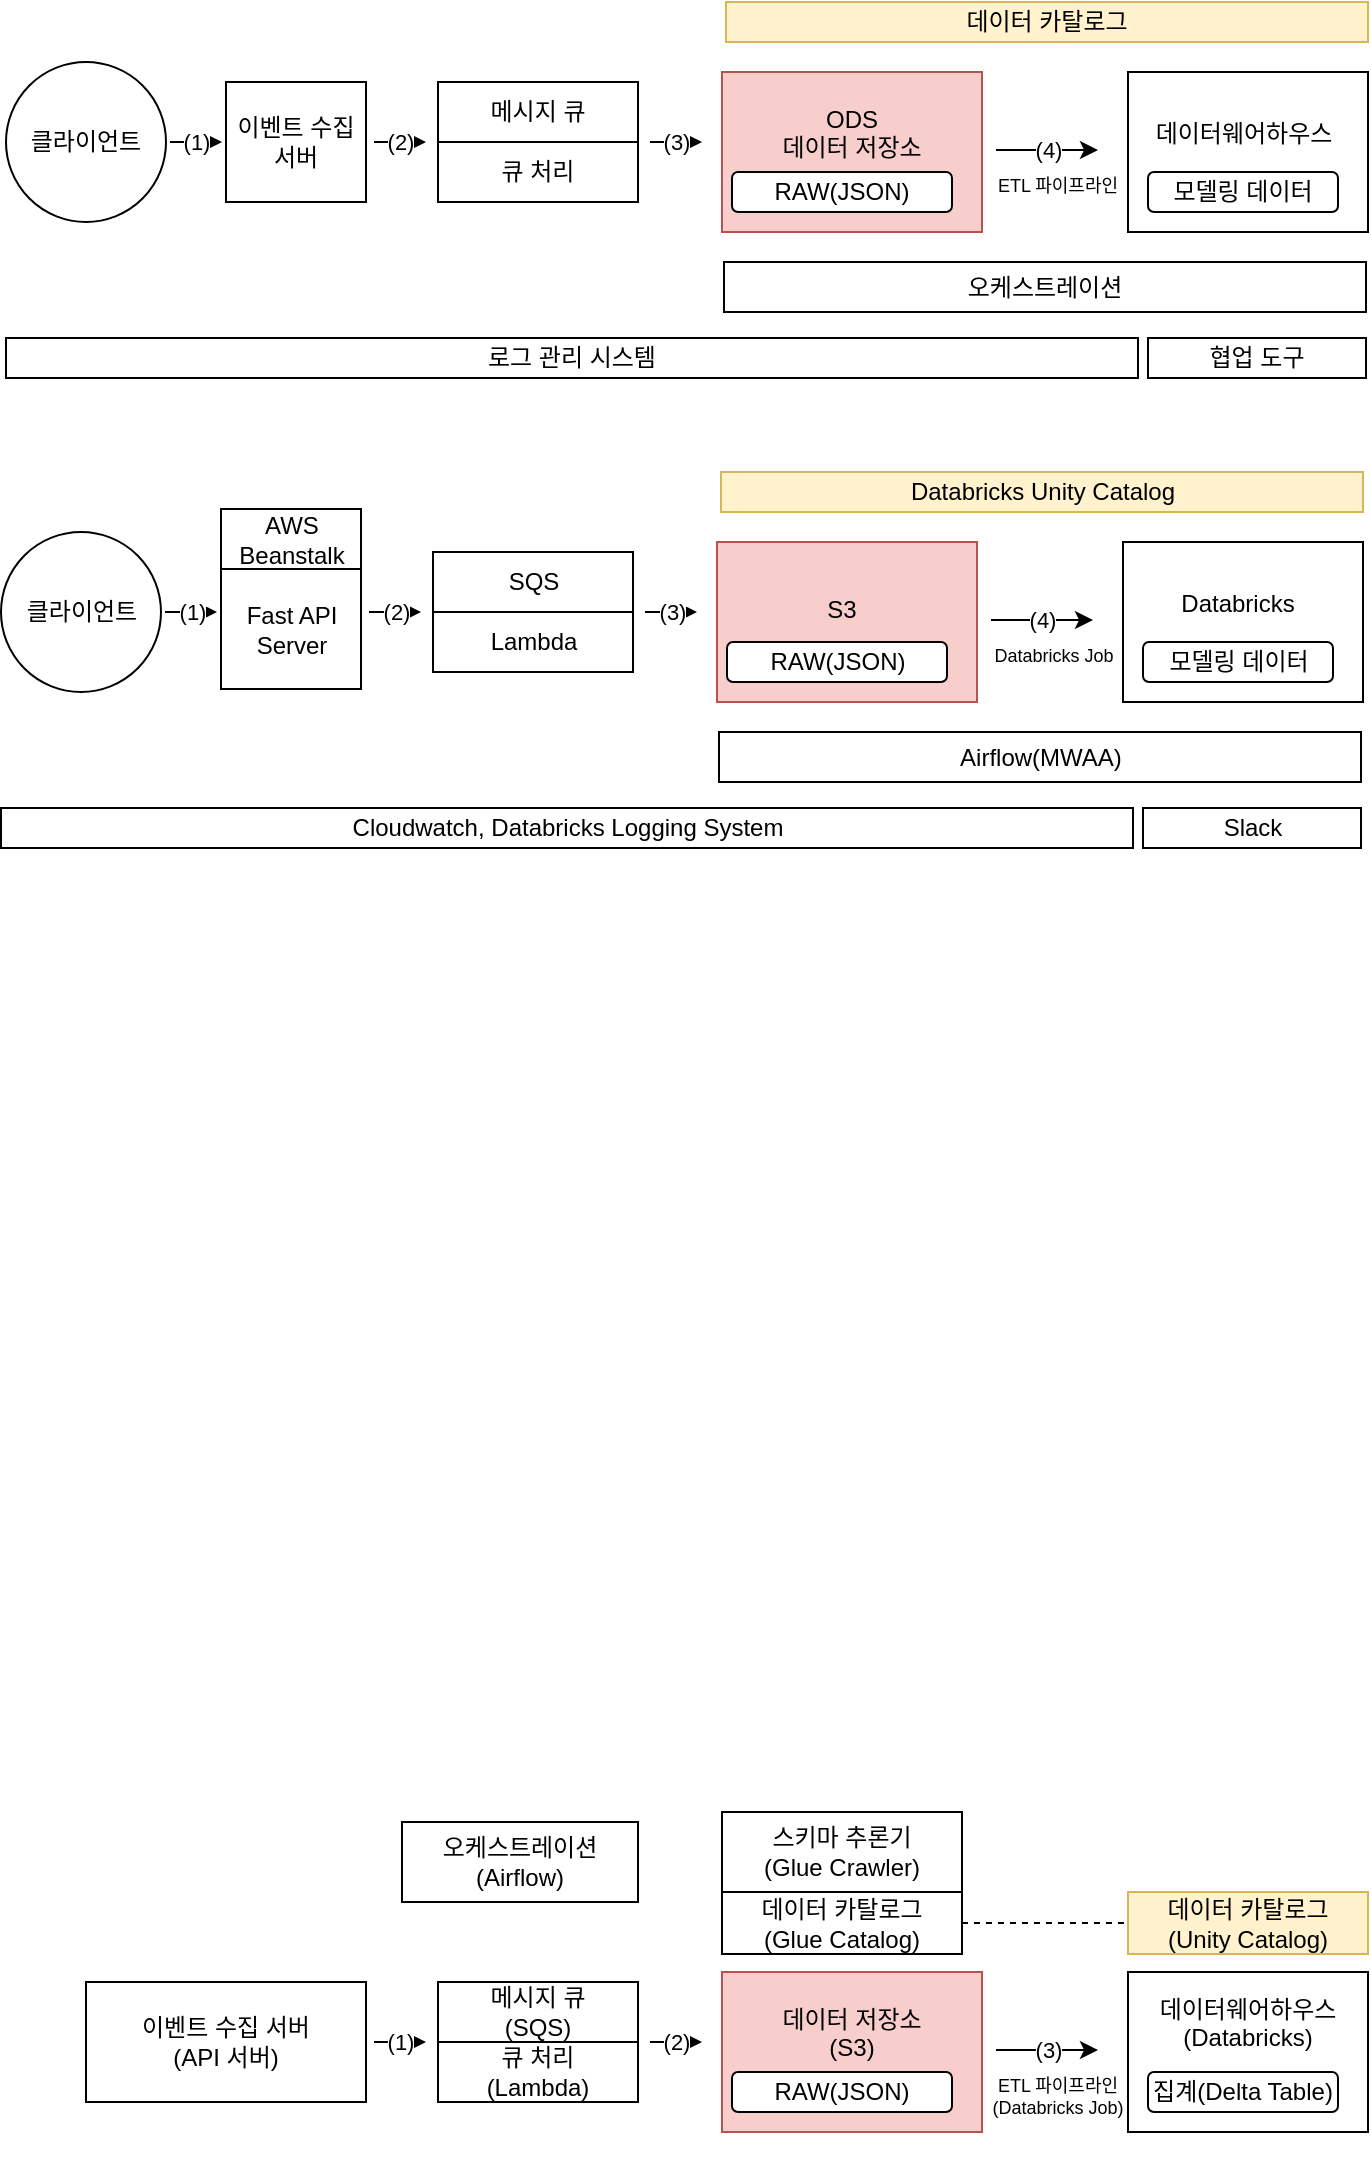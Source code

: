 <mxfile version="26.2.14">
  <diagram name="페이지-1" id="4-Lb67SdzFMOUYUuRfFv">
    <mxGraphModel dx="1762" dy="552" grid="1" gridSize="10" guides="1" tooltips="1" connect="1" arrows="1" fold="1" page="1" pageScale="1" pageWidth="827" pageHeight="1169" math="0" shadow="0">
      <root>
        <mxCell id="0" />
        <mxCell id="1" parent="0" />
        <mxCell id="h7YVWrTTgNY-4MRIAwYg-28" value="(1)" style="edgeStyle=orthogonalEdgeStyle;rounded=0;orthogonalLoop=1;jettySize=auto;html=1;" parent="1" edge="1">
          <mxGeometry relative="1" as="geometry">
            <mxPoint x="160" y="1095" as="targetPoint" />
            <mxPoint x="134" y="1095" as="sourcePoint" />
          </mxGeometry>
        </mxCell>
        <mxCell id="h7YVWrTTgNY-4MRIAwYg-1" value="&lt;div&gt;이벤트 수집 서버&lt;/div&gt;&lt;div&gt;(API 서버)&lt;/div&gt;" style="rounded=0;whiteSpace=wrap;html=1;" parent="1" vertex="1">
          <mxGeometry x="-10" y="1065" width="140" height="60" as="geometry" />
        </mxCell>
        <mxCell id="h7YVWrTTgNY-4MRIAwYg-2" value="메시지 큐&lt;br&gt;(SQS)" style="rounded=0;whiteSpace=wrap;html=1;" parent="1" vertex="1">
          <mxGeometry x="166" y="1065" width="100" height="30" as="geometry" />
        </mxCell>
        <mxCell id="h7YVWrTTgNY-4MRIAwYg-3" value="&lt;div&gt;큐 처리&lt;/div&gt;&lt;div&gt;(Lambda)&lt;/div&gt;" style="rounded=0;whiteSpace=wrap;html=1;" parent="1" vertex="1">
          <mxGeometry x="166" y="1095" width="100" height="30" as="geometry" />
        </mxCell>
        <mxCell id="h7YVWrTTgNY-4MRIAwYg-4" value="" style="rounded=0;whiteSpace=wrap;html=1;fillColor=#f8cecc;strokeColor=#b85450;" parent="1" vertex="1">
          <mxGeometry x="308" y="1060" width="130" height="80" as="geometry" />
        </mxCell>
        <mxCell id="h7YVWrTTgNY-4MRIAwYg-5" value="&lt;div&gt;데이터 카탈로그&lt;br&gt;(Unity Catalog)&lt;/div&gt;" style="rounded=0;whiteSpace=wrap;html=1;fillColor=#fff2cc;strokeColor=#d6b656;" parent="1" vertex="1">
          <mxGeometry x="511" y="1020" width="120" height="31" as="geometry" />
        </mxCell>
        <mxCell id="h7YVWrTTgNY-4MRIAwYg-8" value="&lt;div&gt;오케스트레이션&lt;/div&gt;&lt;div&gt;(Airflow)&lt;/div&gt;" style="rounded=0;whiteSpace=wrap;html=1;" parent="1" vertex="1">
          <mxGeometry x="148" y="985" width="118" height="40" as="geometry" />
        </mxCell>
        <mxCell id="h7YVWrTTgNY-4MRIAwYg-9" value="" style="rounded=0;whiteSpace=wrap;html=1;" parent="1" vertex="1">
          <mxGeometry x="511" y="1060" width="120" height="80" as="geometry" />
        </mxCell>
        <mxCell id="h7YVWrTTgNY-4MRIAwYg-10" value="&lt;div&gt;스키마 추론기&lt;/div&gt;&lt;div&gt;(Glue Crawler)&lt;/div&gt;" style="rounded=0;whiteSpace=wrap;html=1;" parent="1" vertex="1">
          <mxGeometry x="308" y="980" width="120" height="40" as="geometry" />
        </mxCell>
        <mxCell id="h7YVWrTTgNY-4MRIAwYg-11" value="RAW(JSON)" style="rounded=1;whiteSpace=wrap;html=1;" parent="1" vertex="1">
          <mxGeometry x="313" y="1110" width="110" height="20" as="geometry" />
        </mxCell>
        <mxCell id="h7YVWrTTgNY-4MRIAwYg-12" value="집계(Delta Table)" style="rounded=1;whiteSpace=wrap;html=1;" parent="1" vertex="1">
          <mxGeometry x="521" y="1110" width="95" height="20" as="geometry" />
        </mxCell>
        <mxCell id="h7YVWrTTgNY-4MRIAwYg-22" value="&lt;div&gt;데이터 저장소&lt;/div&gt;&lt;div&gt;(S3)&lt;/div&gt;" style="text;whiteSpace=wrap;html=1;align=center;" parent="1" vertex="1">
          <mxGeometry x="323" y="1070" width="100" height="50" as="geometry" />
        </mxCell>
        <mxCell id="h7YVWrTTgNY-4MRIAwYg-24" style="edgeStyle=orthogonalEdgeStyle;rounded=0;orthogonalLoop=1;jettySize=auto;html=1;endArrow=none;startFill=0;dashed=1;" parent="1" source="h7YVWrTTgNY-4MRIAwYg-23" target="h7YVWrTTgNY-4MRIAwYg-5" edge="1">
          <mxGeometry relative="1" as="geometry" />
        </mxCell>
        <mxCell id="h7YVWrTTgNY-4MRIAwYg-23" value="&lt;div&gt;데이터 카탈로그&lt;br&gt;(Glue Catalog)&lt;/div&gt;" style="rounded=0;whiteSpace=wrap;html=1;" parent="1" vertex="1">
          <mxGeometry x="308" y="1020" width="120" height="31" as="geometry" />
        </mxCell>
        <mxCell id="h7YVWrTTgNY-4MRIAwYg-25" value="&lt;div&gt;데이터웨어하우스&lt;/div&gt;&lt;div&gt;(Databricks)&lt;/div&gt;" style="text;whiteSpace=wrap;html=1;align=center;" parent="1" vertex="1">
          <mxGeometry x="511" y="1065" width="120" height="50" as="geometry" />
        </mxCell>
        <mxCell id="h7YVWrTTgNY-4MRIAwYg-29" value="(2)" style="edgeStyle=orthogonalEdgeStyle;rounded=0;orthogonalLoop=1;jettySize=auto;html=1;" parent="1" edge="1">
          <mxGeometry relative="1" as="geometry">
            <mxPoint x="298" y="1095" as="targetPoint" />
            <mxPoint x="272" y="1095" as="sourcePoint" />
          </mxGeometry>
        </mxCell>
        <mxCell id="h7YVWrTTgNY-4MRIAwYg-30" value="(3)" style="edgeStyle=orthogonalEdgeStyle;rounded=0;orthogonalLoop=1;jettySize=auto;html=1;" parent="1" edge="1">
          <mxGeometry relative="1" as="geometry">
            <mxPoint x="496" y="1099" as="targetPoint" />
            <mxPoint x="445" y="1099" as="sourcePoint" />
          </mxGeometry>
        </mxCell>
        <mxCell id="h7YVWrTTgNY-4MRIAwYg-31" value="&lt;div&gt;ETL 파이프라인&lt;/div&gt;&lt;div&gt;(Databricks Job)&lt;/div&gt;" style="text;whiteSpace=wrap;html=1;fontSize=9;align=center;" parent="1" vertex="1">
          <mxGeometry x="416" y="1105" width="120" height="50" as="geometry" />
        </mxCell>
        <mxCell id="barxhps7K2m4HXtRd0EN-1" value="(2)" style="edgeStyle=orthogonalEdgeStyle;rounded=0;orthogonalLoop=1;jettySize=auto;html=1;" edge="1" parent="1">
          <mxGeometry relative="1" as="geometry">
            <mxPoint x="160" y="145" as="targetPoint" />
            <mxPoint x="134" y="145" as="sourcePoint" />
          </mxGeometry>
        </mxCell>
        <mxCell id="barxhps7K2m4HXtRd0EN-2" value="&lt;div&gt;이벤트 수집 서버&lt;/div&gt;" style="rounded=0;whiteSpace=wrap;html=1;" vertex="1" parent="1">
          <mxGeometry x="60" y="115" width="70" height="60" as="geometry" />
        </mxCell>
        <mxCell id="barxhps7K2m4HXtRd0EN-3" value="메시지 큐" style="rounded=0;whiteSpace=wrap;html=1;" vertex="1" parent="1">
          <mxGeometry x="166" y="115" width="100" height="30" as="geometry" />
        </mxCell>
        <mxCell id="barxhps7K2m4HXtRd0EN-4" value="&lt;div&gt;큐 처리&lt;/div&gt;" style="rounded=0;whiteSpace=wrap;html=1;" vertex="1" parent="1">
          <mxGeometry x="166" y="145" width="100" height="30" as="geometry" />
        </mxCell>
        <mxCell id="barxhps7K2m4HXtRd0EN-5" value="" style="rounded=0;whiteSpace=wrap;html=1;fillColor=#f8cecc;strokeColor=#b85450;" vertex="1" parent="1">
          <mxGeometry x="308" y="110" width="130" height="80" as="geometry" />
        </mxCell>
        <mxCell id="barxhps7K2m4HXtRd0EN-6" value="&lt;div&gt;데이터 카탈로그&lt;/div&gt;" style="rounded=0;whiteSpace=wrap;html=1;fillColor=#fff2cc;strokeColor=#d6b656;" vertex="1" parent="1">
          <mxGeometry x="310" y="75" width="321" height="20" as="geometry" />
        </mxCell>
        <mxCell id="barxhps7K2m4HXtRd0EN-7" value="&lt;div&gt;오케스트레이션&lt;/div&gt;" style="rounded=0;whiteSpace=wrap;html=1;" vertex="1" parent="1">
          <mxGeometry x="309" y="205" width="321" height="25" as="geometry" />
        </mxCell>
        <mxCell id="barxhps7K2m4HXtRd0EN-8" value="" style="rounded=0;whiteSpace=wrap;html=1;" vertex="1" parent="1">
          <mxGeometry x="511" y="110" width="120" height="80" as="geometry" />
        </mxCell>
        <mxCell id="barxhps7K2m4HXtRd0EN-10" value="RAW(JSON)" style="rounded=1;whiteSpace=wrap;html=1;" vertex="1" parent="1">
          <mxGeometry x="313" y="160" width="110" height="20" as="geometry" />
        </mxCell>
        <mxCell id="barxhps7K2m4HXtRd0EN-11" value="모델링 데이터" style="rounded=1;whiteSpace=wrap;html=1;" vertex="1" parent="1">
          <mxGeometry x="521" y="160" width="95" height="20" as="geometry" />
        </mxCell>
        <mxCell id="barxhps7K2m4HXtRd0EN-12" value="&lt;div&gt;ODS&lt;/div&gt;&lt;div&gt;데이터 저장소&lt;/div&gt;" style="text;whiteSpace=wrap;html=1;align=center;" vertex="1" parent="1">
          <mxGeometry x="323" y="120" width="100" height="50" as="geometry" />
        </mxCell>
        <mxCell id="barxhps7K2m4HXtRd0EN-15" value="&lt;div&gt;데이터웨어하우스&lt;/div&gt;" style="text;whiteSpace=wrap;html=1;align=center;" vertex="1" parent="1">
          <mxGeometry x="508.5" y="127" width="120" height="23" as="geometry" />
        </mxCell>
        <mxCell id="barxhps7K2m4HXtRd0EN-16" value="(3)" style="edgeStyle=orthogonalEdgeStyle;rounded=0;orthogonalLoop=1;jettySize=auto;html=1;" edge="1" parent="1">
          <mxGeometry relative="1" as="geometry">
            <mxPoint x="298" y="145" as="targetPoint" />
            <mxPoint x="272" y="145" as="sourcePoint" />
          </mxGeometry>
        </mxCell>
        <mxCell id="barxhps7K2m4HXtRd0EN-17" value="(4)" style="edgeStyle=orthogonalEdgeStyle;rounded=0;orthogonalLoop=1;jettySize=auto;html=1;" edge="1" parent="1">
          <mxGeometry relative="1" as="geometry">
            <mxPoint x="496" y="149" as="targetPoint" />
            <mxPoint x="445" y="149" as="sourcePoint" />
          </mxGeometry>
        </mxCell>
        <mxCell id="barxhps7K2m4HXtRd0EN-18" value="&lt;div&gt;ETL 파이프라인&lt;/div&gt;&lt;div&gt;&lt;br&gt;&lt;/div&gt;" style="text;whiteSpace=wrap;html=1;fontSize=9;align=center;" vertex="1" parent="1">
          <mxGeometry x="416" y="155" width="120" height="50" as="geometry" />
        </mxCell>
        <mxCell id="barxhps7K2m4HXtRd0EN-19" value="로그 관리 시스템" style="rounded=0;whiteSpace=wrap;html=1;" vertex="1" parent="1">
          <mxGeometry x="-50" y="243" width="566" height="20" as="geometry" />
        </mxCell>
        <mxCell id="barxhps7K2m4HXtRd0EN-20" value="협업 도구" style="rounded=0;whiteSpace=wrap;html=1;" vertex="1" parent="1">
          <mxGeometry x="521" y="243" width="109" height="20" as="geometry" />
        </mxCell>
        <mxCell id="barxhps7K2m4HXtRd0EN-21" value="클라이언트" style="ellipse;whiteSpace=wrap;html=1;aspect=fixed;" vertex="1" parent="1">
          <mxGeometry x="-50" y="105" width="80" height="80" as="geometry" />
        </mxCell>
        <mxCell id="barxhps7K2m4HXtRd0EN-23" value="(1)" style="edgeStyle=orthogonalEdgeStyle;rounded=0;orthogonalLoop=1;jettySize=auto;html=1;" edge="1" parent="1">
          <mxGeometry relative="1" as="geometry">
            <mxPoint x="58" y="145" as="targetPoint" />
            <mxPoint x="32" y="145" as="sourcePoint" />
          </mxGeometry>
        </mxCell>
        <mxCell id="barxhps7K2m4HXtRd0EN-28" value="(2)" style="edgeStyle=orthogonalEdgeStyle;rounded=0;orthogonalLoop=1;jettySize=auto;html=1;" edge="1" parent="1">
          <mxGeometry relative="1" as="geometry">
            <mxPoint x="157.5" y="380" as="targetPoint" />
            <mxPoint x="131.5" y="380" as="sourcePoint" />
          </mxGeometry>
        </mxCell>
        <mxCell id="barxhps7K2m4HXtRd0EN-29" value="&lt;div&gt;Fast API&lt;/div&gt;&lt;div&gt;Server&lt;/div&gt;" style="rounded=0;whiteSpace=wrap;html=1;" vertex="1" parent="1">
          <mxGeometry x="57.5" y="358.5" width="70" height="60" as="geometry" />
        </mxCell>
        <mxCell id="barxhps7K2m4HXtRd0EN-30" value="SQS" style="rounded=0;whiteSpace=wrap;html=1;" vertex="1" parent="1">
          <mxGeometry x="163.5" y="350" width="100" height="30" as="geometry" />
        </mxCell>
        <mxCell id="barxhps7K2m4HXtRd0EN-31" value="Lambda" style="rounded=0;whiteSpace=wrap;html=1;" vertex="1" parent="1">
          <mxGeometry x="163.5" y="380" width="100" height="30" as="geometry" />
        </mxCell>
        <mxCell id="barxhps7K2m4HXtRd0EN-32" value="" style="rounded=0;whiteSpace=wrap;html=1;fillColor=#f8cecc;strokeColor=#b85450;" vertex="1" parent="1">
          <mxGeometry x="305.5" y="345" width="130" height="80" as="geometry" />
        </mxCell>
        <mxCell id="barxhps7K2m4HXtRd0EN-33" value="Databricks Unity Catalog" style="rounded=0;whiteSpace=wrap;html=1;fillColor=#fff2cc;strokeColor=#d6b656;" vertex="1" parent="1">
          <mxGeometry x="307.5" y="310" width="321" height="20" as="geometry" />
        </mxCell>
        <mxCell id="barxhps7K2m4HXtRd0EN-34" value="Airflow(MWAA)" style="rounded=0;whiteSpace=wrap;html=1;" vertex="1" parent="1">
          <mxGeometry x="306.5" y="440" width="321" height="25" as="geometry" />
        </mxCell>
        <mxCell id="barxhps7K2m4HXtRd0EN-35" value="" style="rounded=0;whiteSpace=wrap;html=1;" vertex="1" parent="1">
          <mxGeometry x="508.5" y="345" width="120" height="80" as="geometry" />
        </mxCell>
        <mxCell id="barxhps7K2m4HXtRd0EN-36" value="RAW(JSON)" style="rounded=1;whiteSpace=wrap;html=1;" vertex="1" parent="1">
          <mxGeometry x="310.5" y="395" width="110" height="20" as="geometry" />
        </mxCell>
        <mxCell id="barxhps7K2m4HXtRd0EN-37" value="모델링 데이터" style="rounded=1;whiteSpace=wrap;html=1;" vertex="1" parent="1">
          <mxGeometry x="518.5" y="395" width="95" height="20" as="geometry" />
        </mxCell>
        <mxCell id="barxhps7K2m4HXtRd0EN-38" value="S3" style="text;whiteSpace=wrap;html=1;align=center;" vertex="1" parent="1">
          <mxGeometry x="318" y="365" width="100" height="50" as="geometry" />
        </mxCell>
        <mxCell id="barxhps7K2m4HXtRd0EN-39" value="Databricks" style="text;whiteSpace=wrap;html=1;align=center;" vertex="1" parent="1">
          <mxGeometry x="506" y="362" width="120" height="23" as="geometry" />
        </mxCell>
        <mxCell id="barxhps7K2m4HXtRd0EN-40" value="(3)" style="edgeStyle=orthogonalEdgeStyle;rounded=0;orthogonalLoop=1;jettySize=auto;html=1;" edge="1" parent="1">
          <mxGeometry relative="1" as="geometry">
            <mxPoint x="295.5" y="380" as="targetPoint" />
            <mxPoint x="269.5" y="380" as="sourcePoint" />
          </mxGeometry>
        </mxCell>
        <mxCell id="barxhps7K2m4HXtRd0EN-41" value="(4)" style="edgeStyle=orthogonalEdgeStyle;rounded=0;orthogonalLoop=1;jettySize=auto;html=1;" edge="1" parent="1">
          <mxGeometry relative="1" as="geometry">
            <mxPoint x="493.5" y="384" as="targetPoint" />
            <mxPoint x="442.5" y="384" as="sourcePoint" />
          </mxGeometry>
        </mxCell>
        <mxCell id="barxhps7K2m4HXtRd0EN-42" value="&lt;div&gt;Databricks Job&lt;/div&gt;" style="text;whiteSpace=wrap;html=1;fontSize=9;align=center;" vertex="1" parent="1">
          <mxGeometry x="413.5" y="390" width="120" height="50" as="geometry" />
        </mxCell>
        <mxCell id="barxhps7K2m4HXtRd0EN-43" value="Cloudwatch, Databricks Logging System" style="rounded=0;whiteSpace=wrap;html=1;" vertex="1" parent="1">
          <mxGeometry x="-52.5" y="478" width="566" height="20" as="geometry" />
        </mxCell>
        <mxCell id="barxhps7K2m4HXtRd0EN-44" value="Slack" style="rounded=0;whiteSpace=wrap;html=1;" vertex="1" parent="1">
          <mxGeometry x="518.5" y="478" width="109" height="20" as="geometry" />
        </mxCell>
        <mxCell id="barxhps7K2m4HXtRd0EN-45" value="클라이언트" style="ellipse;whiteSpace=wrap;html=1;aspect=fixed;" vertex="1" parent="1">
          <mxGeometry x="-52.5" y="340" width="80" height="80" as="geometry" />
        </mxCell>
        <mxCell id="barxhps7K2m4HXtRd0EN-46" value="(1)" style="edgeStyle=orthogonalEdgeStyle;rounded=0;orthogonalLoop=1;jettySize=auto;html=1;" edge="1" parent="1">
          <mxGeometry relative="1" as="geometry">
            <mxPoint x="55.5" y="380" as="targetPoint" />
            <mxPoint x="29.5" y="380" as="sourcePoint" />
          </mxGeometry>
        </mxCell>
        <mxCell id="barxhps7K2m4HXtRd0EN-47" value="AWS Beanstalk" style="rounded=0;whiteSpace=wrap;html=1;" vertex="1" parent="1">
          <mxGeometry x="57.5" y="328.5" width="70" height="30" as="geometry" />
        </mxCell>
      </root>
    </mxGraphModel>
  </diagram>
</mxfile>
